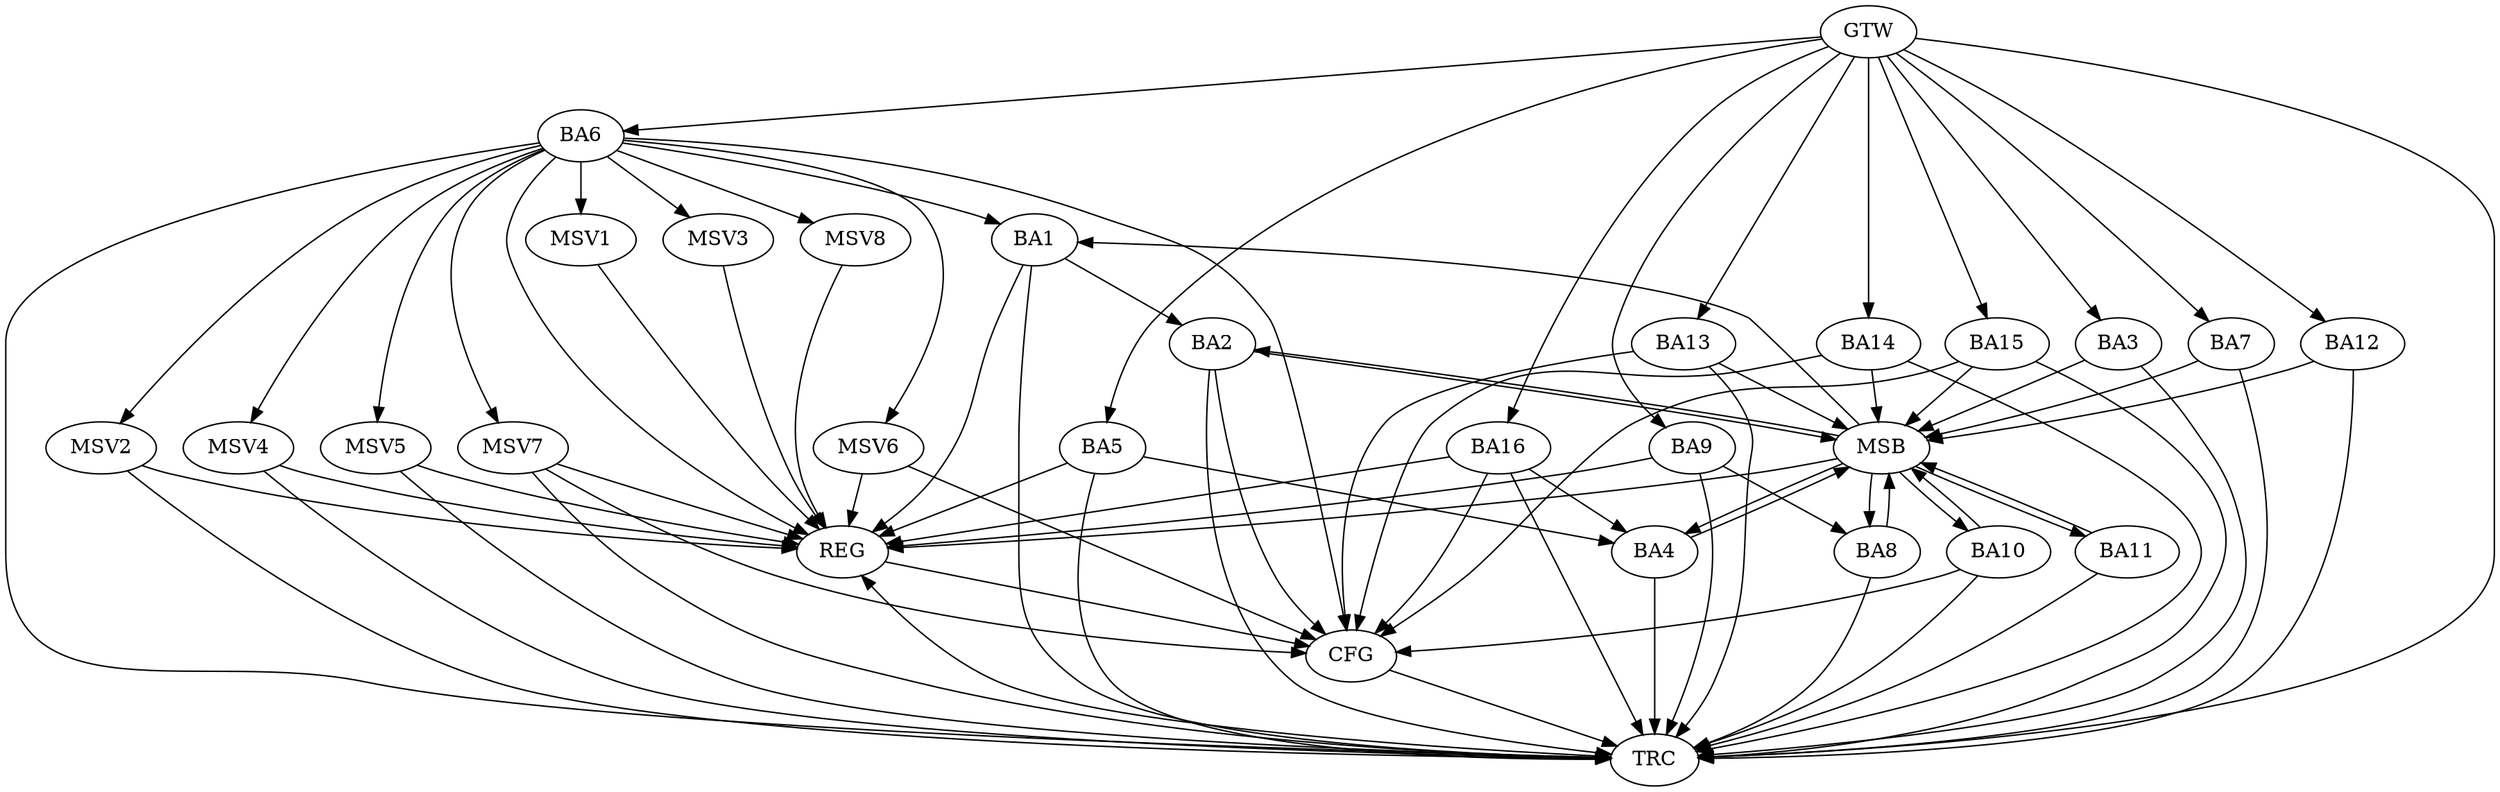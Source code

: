 strict digraph G {
  BA1 [ label="BA1" ];
  BA2 [ label="BA2" ];
  BA3 [ label="BA3" ];
  BA4 [ label="BA4" ];
  BA5 [ label="BA5" ];
  BA6 [ label="BA6" ];
  BA7 [ label="BA7" ];
  BA8 [ label="BA8" ];
  BA9 [ label="BA9" ];
  BA10 [ label="BA10" ];
  BA11 [ label="BA11" ];
  BA12 [ label="BA12" ];
  BA13 [ label="BA13" ];
  BA14 [ label="BA14" ];
  BA15 [ label="BA15" ];
  BA16 [ label="BA16" ];
  GTW [ label="GTW" ];
  REG [ label="REG" ];
  MSB [ label="MSB" ];
  CFG [ label="CFG" ];
  TRC [ label="TRC" ];
  MSV1 [ label="MSV1" ];
  MSV2 [ label="MSV2" ];
  MSV3 [ label="MSV3" ];
  MSV4 [ label="MSV4" ];
  MSV5 [ label="MSV5" ];
  MSV6 [ label="MSV6" ];
  MSV7 [ label="MSV7" ];
  MSV8 [ label="MSV8" ];
  BA1 -> BA2;
  BA5 -> BA4;
  BA6 -> BA1;
  BA9 -> BA8;
  BA16 -> BA4;
  GTW -> BA3;
  GTW -> BA5;
  GTW -> BA6;
  GTW -> BA7;
  GTW -> BA9;
  GTW -> BA12;
  GTW -> BA13;
  GTW -> BA14;
  GTW -> BA15;
  GTW -> BA16;
  BA1 -> REG;
  BA5 -> REG;
  BA6 -> REG;
  BA9 -> REG;
  BA16 -> REG;
  BA2 -> MSB;
  MSB -> BA1;
  MSB -> REG;
  BA3 -> MSB;
  BA4 -> MSB;
  BA7 -> MSB;
  MSB -> BA2;
  BA8 -> MSB;
  BA10 -> MSB;
  BA11 -> MSB;
  MSB -> BA4;
  BA12 -> MSB;
  MSB -> BA11;
  BA13 -> MSB;
  BA14 -> MSB;
  MSB -> BA8;
  BA15 -> MSB;
  MSB -> BA10;
  BA15 -> CFG;
  BA13 -> CFG;
  BA2 -> CFG;
  BA6 -> CFG;
  BA14 -> CFG;
  BA16 -> CFG;
  BA10 -> CFG;
  REG -> CFG;
  BA1 -> TRC;
  BA2 -> TRC;
  BA3 -> TRC;
  BA4 -> TRC;
  BA5 -> TRC;
  BA6 -> TRC;
  BA7 -> TRC;
  BA8 -> TRC;
  BA9 -> TRC;
  BA10 -> TRC;
  BA11 -> TRC;
  BA12 -> TRC;
  BA13 -> TRC;
  BA14 -> TRC;
  BA15 -> TRC;
  BA16 -> TRC;
  GTW -> TRC;
  CFG -> TRC;
  TRC -> REG;
  BA6 -> MSV1;
  MSV1 -> REG;
  BA6 -> MSV2;
  BA6 -> MSV3;
  MSV2 -> REG;
  MSV2 -> TRC;
  MSV3 -> REG;
  BA6 -> MSV4;
  MSV4 -> REG;
  MSV4 -> TRC;
  BA6 -> MSV5;
  MSV5 -> REG;
  MSV5 -> TRC;
  BA6 -> MSV6;
  MSV6 -> REG;
  MSV6 -> CFG;
  BA6 -> MSV7;
  BA6 -> MSV8;
  MSV7 -> REG;
  MSV7 -> TRC;
  MSV7 -> CFG;
  MSV8 -> REG;
}

